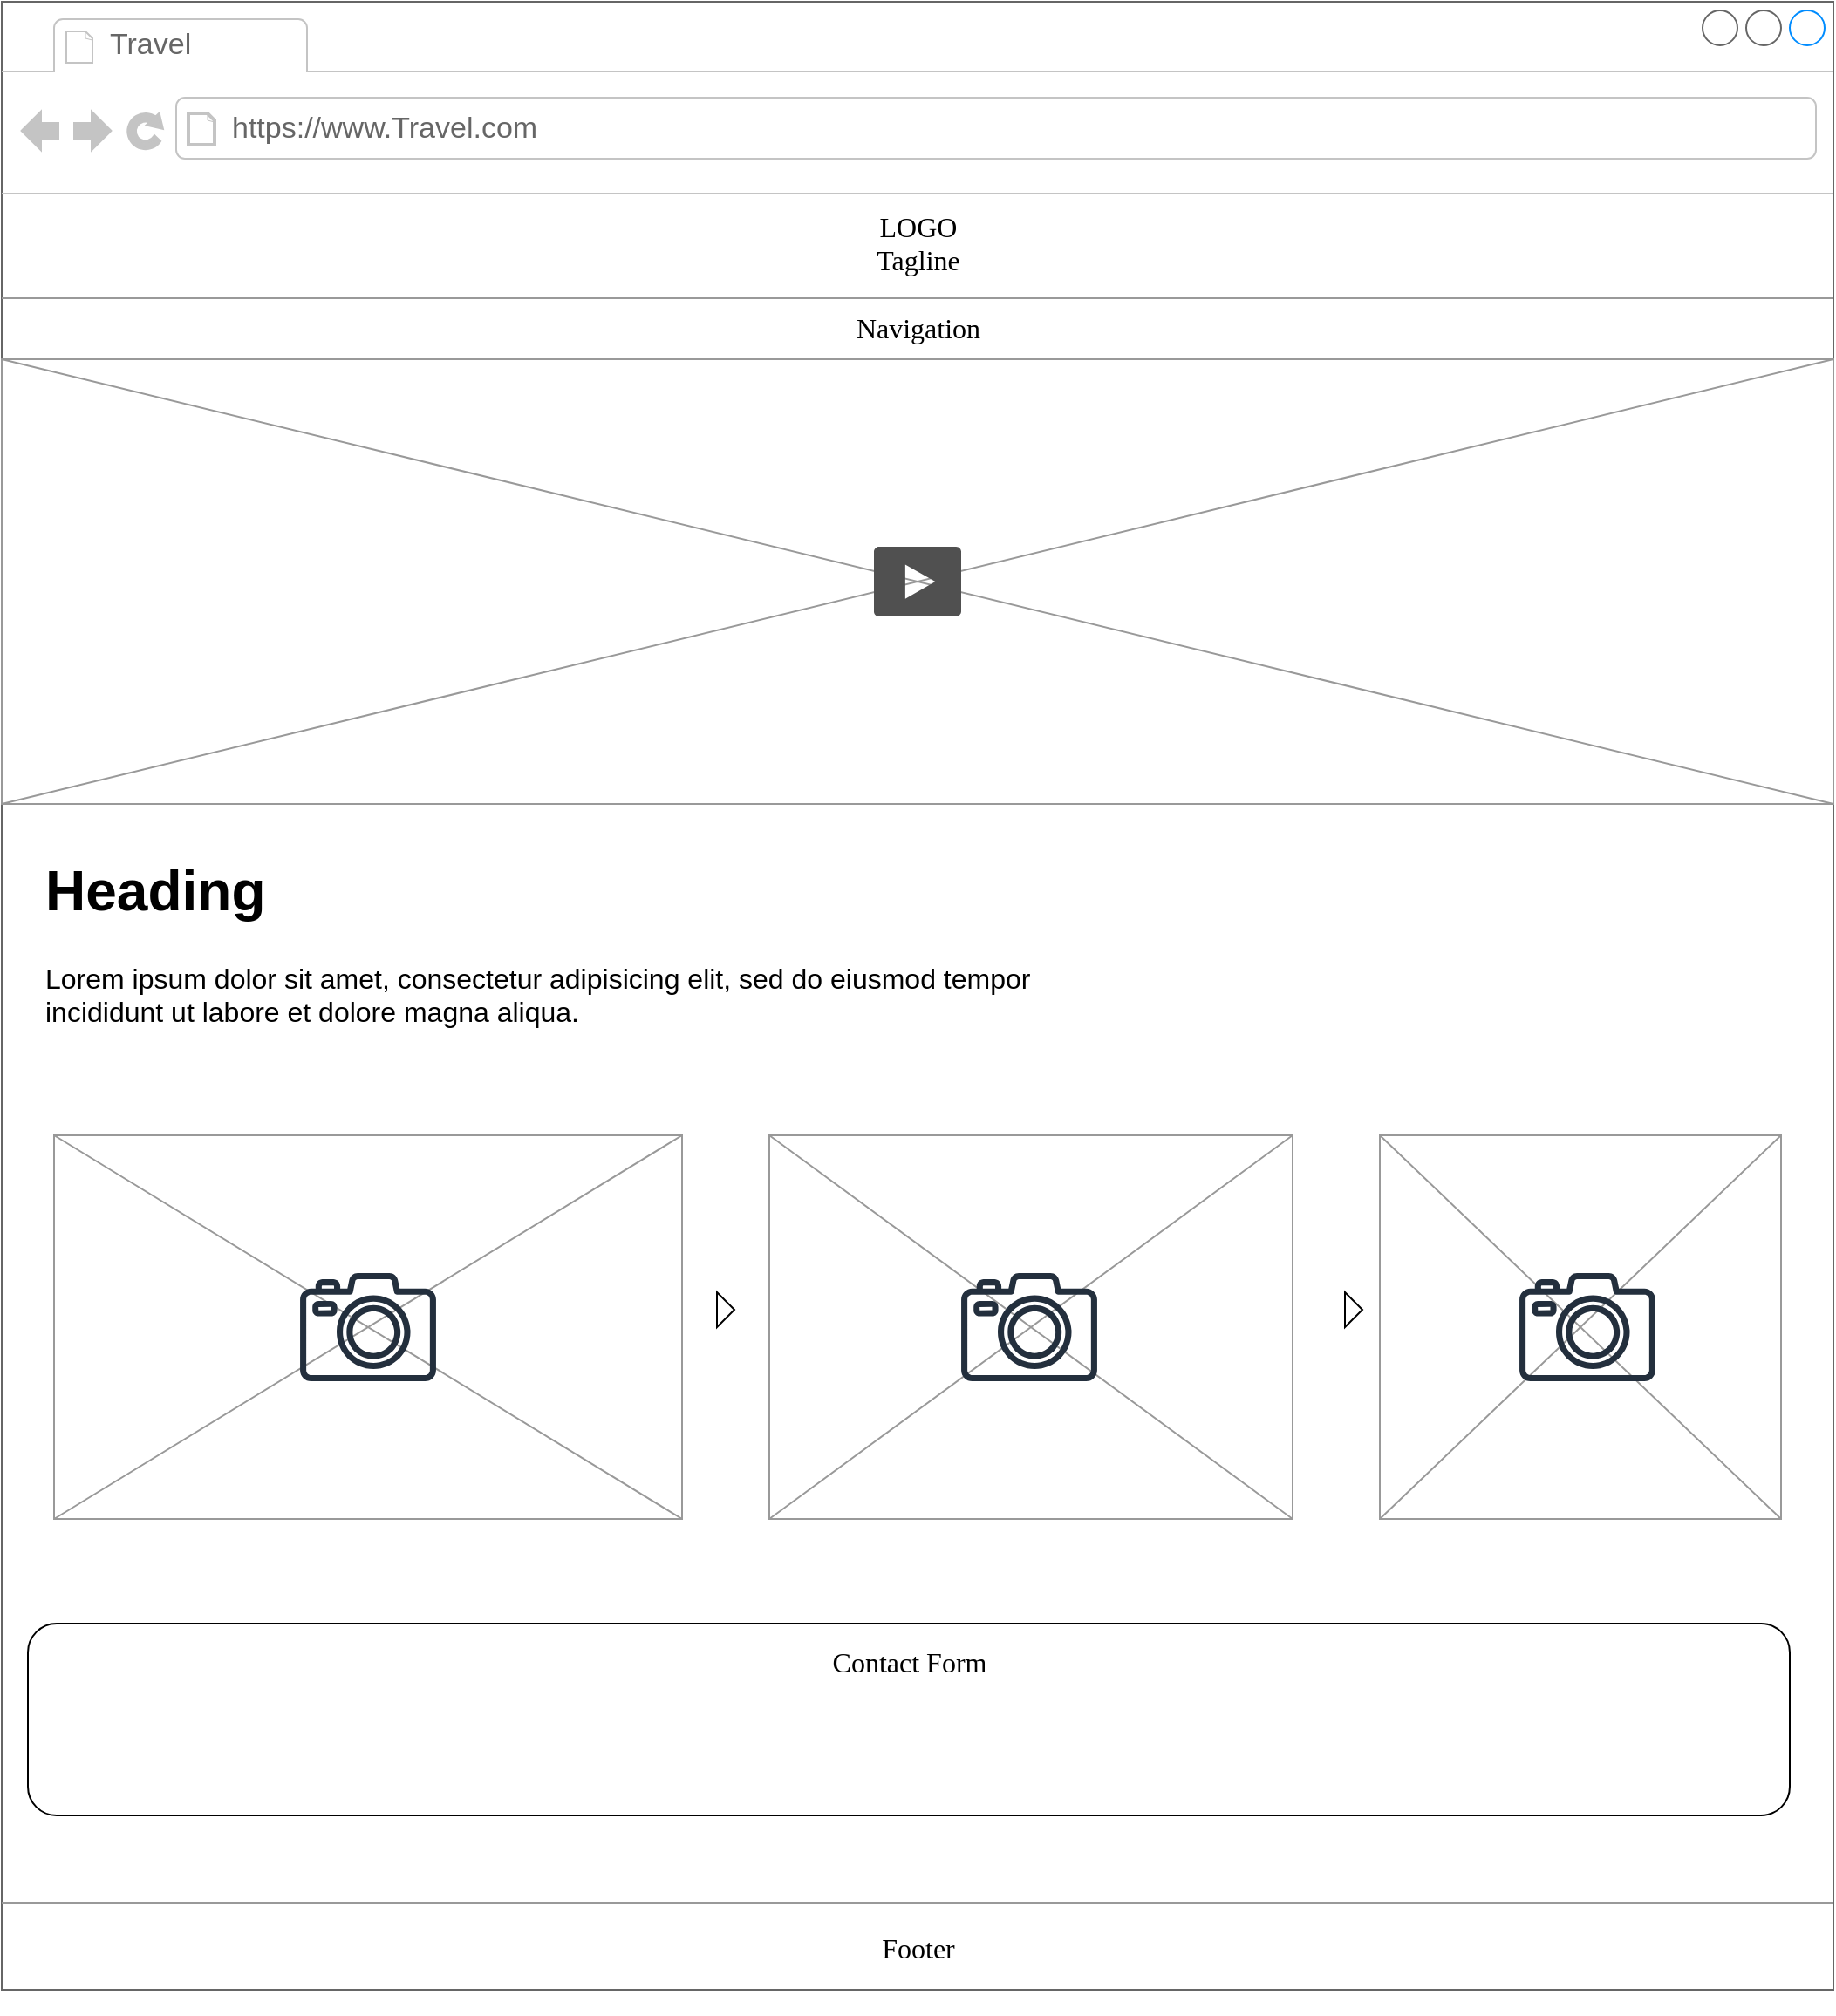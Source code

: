 <mxfile version="20.6.0" type="github">
  <diagram name="Page-1" id="2cc2dc42-3aac-f2a9-1cec-7a8b7cbee084">
    <mxGraphModel dx="2636" dy="1211" grid="1" gridSize="10" guides="1" tooltips="1" connect="1" arrows="1" fold="1" page="1" pageScale="1" pageWidth="1100" pageHeight="850" background="none" math="0" shadow="0">
      <root>
        <mxCell id="0" />
        <mxCell id="1" parent="0" />
        <mxCell id="7026571954dc6520-1" value="" style="strokeWidth=1;shadow=0;dashed=0;align=center;html=1;shape=mxgraph.mockup.containers.browserWindow;rSize=0;strokeColor=#666666;mainText=,;recursiveResize=0;rounded=0;labelBackgroundColor=none;fontFamily=Verdana;fontSize=12" parent="1" vertex="1">
          <mxGeometry x="30" y="20" width="1050" height="1140" as="geometry" />
        </mxCell>
        <mxCell id="7026571954dc6520-2" value="Travel&amp;nbsp;" style="strokeWidth=1;shadow=0;dashed=0;align=center;html=1;shape=mxgraph.mockup.containers.anchor;fontSize=17;fontColor=#666666;align=left;" parent="7026571954dc6520-1" vertex="1">
          <mxGeometry x="60" y="12" width="110" height="26" as="geometry" />
        </mxCell>
        <mxCell id="7026571954dc6520-3" value="https://www.Travel.com" style="strokeWidth=1;shadow=0;dashed=0;align=center;html=1;shape=mxgraph.mockup.containers.anchor;rSize=0;fontSize=17;fontColor=#666666;align=left;" parent="7026571954dc6520-1" vertex="1">
          <mxGeometry x="130" y="60" width="250" height="26" as="geometry" />
        </mxCell>
        <mxCell id="7026571954dc6520-4" value="LOGO&lt;br style=&quot;font-size: 16px;&quot;&gt;&lt;div style=&quot;font-size: 16px;&quot;&gt;&lt;span style=&quot;background-color: initial; font-size: 16px;&quot;&gt;Tagline&lt;/span&gt;&lt;/div&gt;" style="text;html=1;points=[];align=center;verticalAlign=top;spacingTop=-4;fontSize=16;fontFamily=Verdana" parent="7026571954dc6520-1" vertex="1">
          <mxGeometry x="355" y="117" width="340" height="50" as="geometry" />
        </mxCell>
        <mxCell id="7026571954dc6520-15" value="" style="verticalLabelPosition=bottom;shadow=0;dashed=0;align=center;html=1;verticalAlign=top;strokeWidth=1;shape=mxgraph.mockup.markup.line;strokeColor=#999999;rounded=0;labelBackgroundColor=none;fillColor=#ffffff;fontFamily=Verdana;fontSize=12;fontColor=#000000;" parent="7026571954dc6520-1" vertex="1">
          <mxGeometry y="160" width="1050" height="20" as="geometry" />
        </mxCell>
        <mxCell id="7026571954dc6520-21" value="" style="verticalLabelPosition=bottom;shadow=0;dashed=0;align=center;html=1;verticalAlign=top;strokeWidth=1;shape=mxgraph.mockup.markup.line;strokeColor=#999999;rounded=0;labelBackgroundColor=none;fillColor=#ffffff;fontFamily=Verdana;fontSize=12;fontColor=#000000;" parent="7026571954dc6520-1" vertex="1">
          <mxGeometry y="195" width="1050" height="20" as="geometry" />
        </mxCell>
        <mxCell id="7026571954dc6520-22" value="" style="verticalLabelPosition=bottom;shadow=0;dashed=0;align=center;html=1;verticalAlign=top;strokeWidth=1;shape=mxgraph.mockup.graphics.simpleIcon;strokeColor=#999999;fillColor=#ffffff;rounded=0;labelBackgroundColor=none;fontFamily=Verdana;fontSize=12;fontColor=#000000;" parent="7026571954dc6520-1" vertex="1">
          <mxGeometry x="30" y="650" width="360" height="220" as="geometry" />
        </mxCell>
        <mxCell id="Y_7jnwVfbYOWg52Jq8---1" value="Navigation" style="text;html=1;points=[];align=center;verticalAlign=top;spacingTop=-4;fontSize=16;fontFamily=Verdana" vertex="1" parent="7026571954dc6520-1">
          <mxGeometry x="355" y="175" width="340" height="50" as="geometry" />
        </mxCell>
        <mxCell id="Y_7jnwVfbYOWg52Jq8---6" value="" style="verticalLabelPosition=bottom;shadow=0;dashed=0;align=center;html=1;verticalAlign=top;strokeWidth=1;shape=mxgraph.mockup.graphics.simpleIcon;strokeColor=#999999;fillColor=#ffffff;rounded=0;labelBackgroundColor=none;fontFamily=Verdana;fontSize=12;fontColor=#000000;" vertex="1" parent="7026571954dc6520-1">
          <mxGeometry x="440" y="650" width="300" height="220" as="geometry" />
        </mxCell>
        <mxCell id="Y_7jnwVfbYOWg52Jq8---54" value="" style="sketch=0;outlineConnect=0;fontColor=#232F3E;gradientColor=none;fillColor=#232F3D;strokeColor=none;dashed=0;verticalLabelPosition=bottom;verticalAlign=top;align=center;html=1;fontSize=12;fontStyle=0;aspect=fixed;pointerEvents=1;shape=mxgraph.aws4.camera2;" vertex="1" parent="Y_7jnwVfbYOWg52Jq8---6">
          <mxGeometry x="110" y="79" width="78" height="62" as="geometry" />
        </mxCell>
        <mxCell id="Y_7jnwVfbYOWg52Jq8---5" value="" style="verticalLabelPosition=bottom;shadow=0;dashed=0;align=center;html=1;verticalAlign=top;strokeWidth=1;shape=mxgraph.mockup.graphics.simpleIcon;strokeColor=#999999;fillColor=#ffffff;rounded=0;labelBackgroundColor=none;fontFamily=Verdana;fontSize=12;fontColor=#000000;" vertex="1" parent="7026571954dc6520-1">
          <mxGeometry x="790" y="650" width="230" height="220" as="geometry" />
        </mxCell>
        <mxCell id="Y_7jnwVfbYOWg52Jq8---8" value="&lt;div style=&quot;text-align: justify;&quot;&gt;Heading&lt;/div&gt;" style="text;whiteSpace=wrap;html=1;fontSize=16;" vertex="1" parent="7026571954dc6520-1">
          <mxGeometry x="10" y="403" width="560" height="100" as="geometry" />
        </mxCell>
        <mxCell id="Y_7jnwVfbYOWg52Jq8---14" style="edgeStyle=orthogonalEdgeStyle;rounded=0;orthogonalLoop=1;jettySize=auto;html=1;exitX=0.5;exitY=1;exitDx=0;exitDy=0;fontSize=16;" edge="1" parent="7026571954dc6520-1">
          <mxGeometry relative="1" as="geometry">
            <mxPoint x="195" y="640" as="sourcePoint" />
            <mxPoint x="195" y="640" as="targetPoint" />
          </mxGeometry>
        </mxCell>
        <mxCell id="Y_7jnwVfbYOWg52Jq8---20" value="" style="triangle;whiteSpace=wrap;html=1;fontSize=16;" vertex="1" parent="7026571954dc6520-1">
          <mxGeometry x="770" y="740" width="10" height="20" as="geometry" />
        </mxCell>
        <mxCell id="Y_7jnwVfbYOWg52Jq8---21" value="" style="triangle;whiteSpace=wrap;html=1;fontSize=16;" vertex="1" parent="7026571954dc6520-1">
          <mxGeometry x="410" y="740" width="10" height="20" as="geometry" />
        </mxCell>
        <mxCell id="Y_7jnwVfbYOWg52Jq8---36" value="" style="sketch=0;outlineConnect=0;fontColor=#232F3E;gradientColor=none;fillColor=#232F3D;strokeColor=none;dashed=0;verticalLabelPosition=bottom;verticalAlign=top;align=center;html=1;fontSize=12;fontStyle=0;aspect=fixed;pointerEvents=1;shape=mxgraph.aws4.camera2;" vertex="1" parent="7026571954dc6520-1">
          <mxGeometry x="171" y="729" width="78" height="62" as="geometry" />
        </mxCell>
        <mxCell id="Y_7jnwVfbYOWg52Jq8---55" value="" style="sketch=0;outlineConnect=0;fontColor=#232F3E;gradientColor=none;fillColor=#232F3D;strokeColor=none;dashed=0;verticalLabelPosition=bottom;verticalAlign=top;align=center;html=1;fontSize=12;fontStyle=0;aspect=fixed;pointerEvents=1;shape=mxgraph.aws4.camera2;" vertex="1" parent="7026571954dc6520-1">
          <mxGeometry x="870" y="729" width="78" height="62" as="geometry" />
        </mxCell>
        <mxCell id="Y_7jnwVfbYOWg52Jq8---56" value="" style="rounded=1;whiteSpace=wrap;html=1;fontSize=16;" vertex="1" parent="7026571954dc6520-1">
          <mxGeometry x="15" y="930" width="1010" height="110" as="geometry" />
        </mxCell>
        <mxCell id="Y_7jnwVfbYOWg52Jq8---77" value="Contact Form" style="text;html=1;points=[];align=center;verticalAlign=top;spacingTop=-4;fontSize=16;fontFamily=Verdana" vertex="1" parent="7026571954dc6520-1">
          <mxGeometry x="350" y="940" width="340" height="50" as="geometry" />
        </mxCell>
        <mxCell id="Y_7jnwVfbYOWg52Jq8---78" value="&lt;h1&gt;Heading&lt;/h1&gt;&lt;p&gt;Lorem ipsum dolor sit amet, consectetur adipisicing elit, sed do eiusmod tempor incididunt ut labore et dolore magna aliqua.&lt;/p&gt;" style="text;html=1;strokeColor=none;fillColor=none;spacing=5;spacingTop=-20;whiteSpace=wrap;overflow=hidden;rounded=0;fontSize=16;" vertex="1" parent="7026571954dc6520-1">
          <mxGeometry x="20" y="480" width="620" height="330" as="geometry" />
        </mxCell>
        <mxCell id="Y_7jnwVfbYOWg52Jq8---3" value="" style="verticalLabelPosition=bottom;shadow=0;dashed=0;align=center;html=1;verticalAlign=top;strokeWidth=1;shape=mxgraph.mockup.graphics.simpleIcon;strokeColor=#999999;fillColor=#ffffff;rounded=0;labelBackgroundColor=none;fontFamily=Verdana;fontSize=12;fontColor=#000000;" vertex="1" parent="1">
          <mxGeometry x="30" y="225" width="1050" height="255" as="geometry" />
        </mxCell>
        <mxCell id="Y_7jnwVfbYOWg52Jq8---11" value="" style="sketch=0;pointerEvents=1;shadow=0;dashed=0;html=1;strokeColor=none;fillColor=#505050;labelPosition=center;verticalLabelPosition=bottom;verticalAlign=top;outlineConnect=0;align=center;shape=mxgraph.office.concepts.video_play;fontSize=16;" vertex="1" parent="1">
          <mxGeometry x="530" y="332.5" width="50" height="40" as="geometry" />
        </mxCell>
        <mxCell id="Y_7jnwVfbYOWg52Jq8---10" value="Footer" style="text;html=1;points=[];align=center;verticalAlign=top;spacingTop=-4;fontSize=16;fontFamily=Verdana" vertex="1" parent="1">
          <mxGeometry x="385" y="1124" width="340" height="50" as="geometry" />
        </mxCell>
        <mxCell id="Y_7jnwVfbYOWg52Jq8---9" value="" style="verticalLabelPosition=bottom;shadow=0;dashed=0;align=center;html=1;verticalAlign=top;strokeWidth=1;shape=mxgraph.mockup.markup.line;strokeColor=#999999;rounded=0;labelBackgroundColor=none;fillColor=#ffffff;fontFamily=Verdana;fontSize=12;fontColor=#000000;" vertex="1" parent="1">
          <mxGeometry x="30" y="1100" width="1050" height="20" as="geometry" />
        </mxCell>
      </root>
    </mxGraphModel>
  </diagram>
</mxfile>
